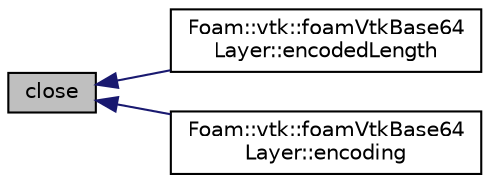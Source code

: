 digraph "close"
{
  bgcolor="transparent";
  edge [fontname="Helvetica",fontsize="10",labelfontname="Helvetica",labelfontsize="10"];
  node [fontname="Helvetica",fontsize="10",shape=record];
  rankdir="LR";
  Node1 [label="close",height=0.2,width=0.4,color="black", fillcolor="grey75", style="filled" fontcolor="black"];
  Node1 -> Node2 [dir="back",color="midnightblue",fontsize="10",style="solid",fontname="Helvetica"];
  Node2 [label="Foam::vtk::foamVtkBase64\lLayer::encodedLength",height=0.2,width=0.4,color="black",URL="$classFoam_1_1vtk_1_1foamVtkBase64Layer.html#a6d12f2f300ca64a5560294e0a781d6a4",tooltip="The encoded length for base64 encoded output. "];
  Node1 -> Node3 [dir="back",color="midnightblue",fontsize="10",style="solid",fontname="Helvetica"];
  Node3 [label="Foam::vtk::foamVtkBase64\lLayer::encoding",height=0.2,width=0.4,color="black",URL="$classFoam_1_1vtk_1_1foamVtkBase64Layer.html#a3e3df4d5e06adff3fff436eaa9c485f2",tooltip="Name for the XML append encoding (&quot;base64&quot;). "];
}

